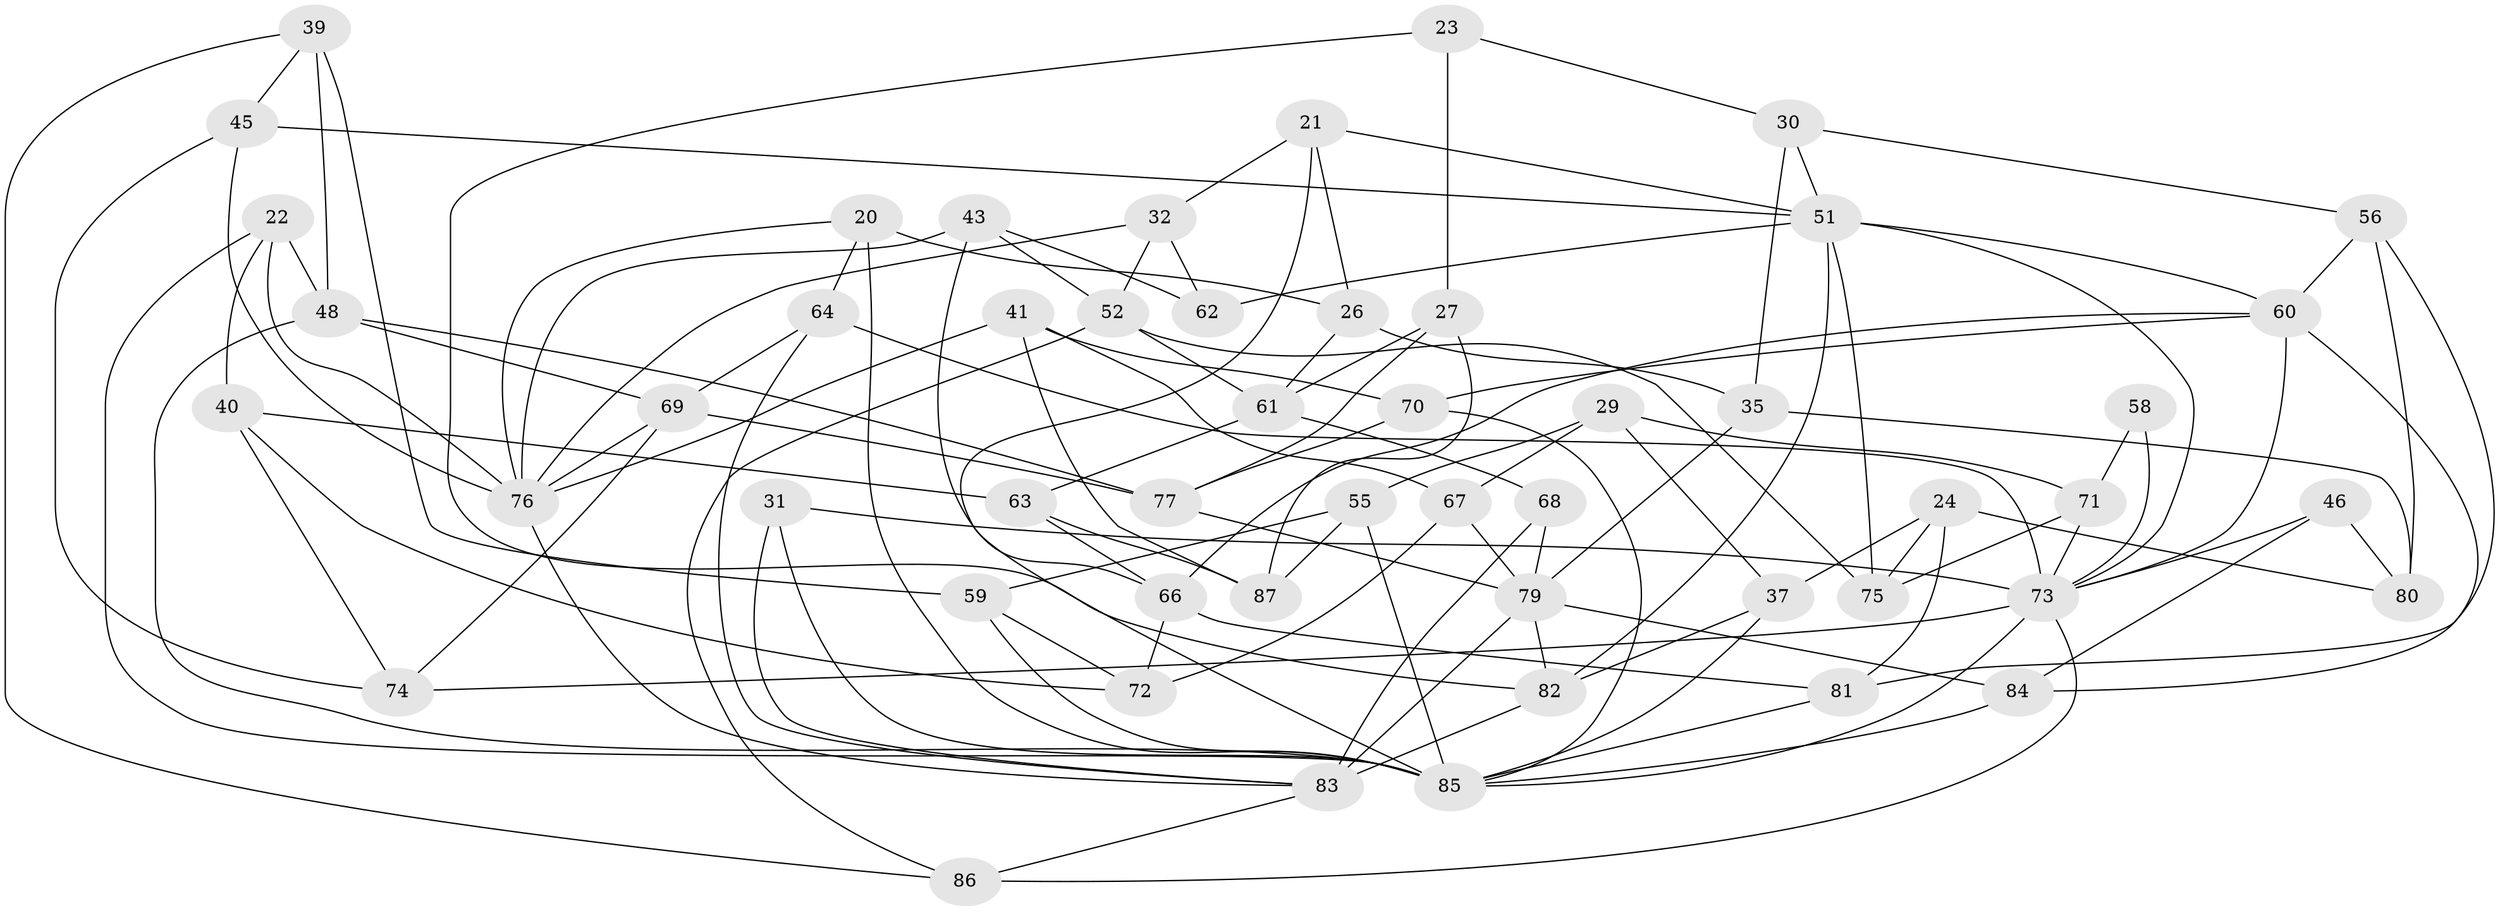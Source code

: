 // original degree distribution, {4: 1.0}
// Generated by graph-tools (version 1.1) at 2025/04/03/04/25 22:04:03]
// undirected, 52 vertices, 119 edges
graph export_dot {
graph [start="1"]
  node [color=gray90,style=filled];
  20;
  21;
  22;
  23;
  24;
  26;
  27 [super="+10"];
  29;
  30;
  31 [super="+12"];
  32 [super="+13"];
  35;
  37;
  39;
  40;
  41;
  43;
  45;
  46;
  48 [super="+3"];
  51 [super="+25"];
  52 [super="+36"];
  55;
  56;
  58;
  59;
  60 [super="+57"];
  61 [super="+28"];
  62;
  63;
  64 [super="+42"];
  66 [super="+19"];
  67;
  68 [super="+53"];
  69 [super="+15"];
  70;
  71;
  72;
  73 [super="+16+65+44"];
  74;
  75;
  76 [super="+4+6"];
  77 [super="+47"];
  79 [super="+18"];
  80;
  81;
  82 [super="+78"];
  83 [super="+33+34"];
  84 [super="+38"];
  85 [super="+54+49"];
  86;
  87;
  20 -- 26;
  20 -- 64;
  20 -- 76;
  20 -- 85;
  21 -- 32;
  21 -- 85;
  21 -- 51;
  21 -- 26;
  22 -- 48;
  22 -- 40;
  22 -- 76;
  22 -- 85;
  23 -- 30;
  23 -- 27 [weight=2];
  23 -- 82;
  24 -- 81;
  24 -- 75;
  24 -- 37;
  24 -- 80;
  26 -- 35;
  26 -- 61;
  27 -- 87;
  27 -- 61 [weight=2];
  27 -- 77;
  29 -- 67;
  29 -- 55;
  29 -- 37;
  29 -- 71;
  30 -- 56;
  30 -- 35;
  30 -- 51;
  31 -- 73 [weight=3];
  31 -- 83 [weight=2];
  31 -- 85;
  32 -- 52 [weight=2];
  32 -- 62 [weight=2];
  32 -- 76;
  35 -- 80;
  35 -- 79;
  37 -- 82;
  37 -- 85;
  39 -- 86;
  39 -- 45;
  39 -- 59;
  39 -- 48;
  40 -- 74;
  40 -- 63;
  40 -- 72;
  41 -- 87;
  41 -- 67;
  41 -- 70;
  41 -- 76;
  43 -- 76;
  43 -- 62;
  43 -- 52;
  43 -- 66;
  45 -- 76;
  45 -- 74;
  45 -- 51;
  46 -- 84 [weight=2];
  46 -- 80;
  46 -- 73;
  48 -- 69 [weight=2];
  48 -- 77;
  48 -- 85;
  51 -- 62;
  51 -- 82;
  51 -- 73;
  51 -- 75;
  51 -- 60;
  52 -- 75;
  52 -- 61;
  52 -- 86;
  55 -- 87;
  55 -- 59;
  55 -- 85;
  56 -- 60;
  56 -- 80;
  56 -- 81;
  58 -- 73 [weight=3];
  58 -- 71;
  59 -- 72;
  59 -- 85;
  60 -- 84 [weight=2];
  60 -- 66 [weight=2];
  60 -- 70;
  60 -- 73;
  61 -- 63;
  61 -- 68;
  63 -- 87;
  63 -- 66;
  64 -- 73 [weight=3];
  64 -- 83;
  64 -- 69;
  66 -- 72;
  66 -- 81;
  67 -- 72;
  67 -- 79;
  68 -- 83 [weight=4];
  68 -- 79;
  69 -- 77;
  69 -- 74;
  69 -- 76;
  70 -- 77;
  70 -- 85;
  71 -- 75;
  71 -- 73;
  73 -- 86;
  73 -- 85;
  73 -- 74;
  76 -- 83;
  77 -- 79 [weight=2];
  79 -- 83;
  79 -- 82;
  79 -- 84;
  81 -- 85;
  82 -- 83 [weight=2];
  83 -- 86;
  84 -- 85;
}
